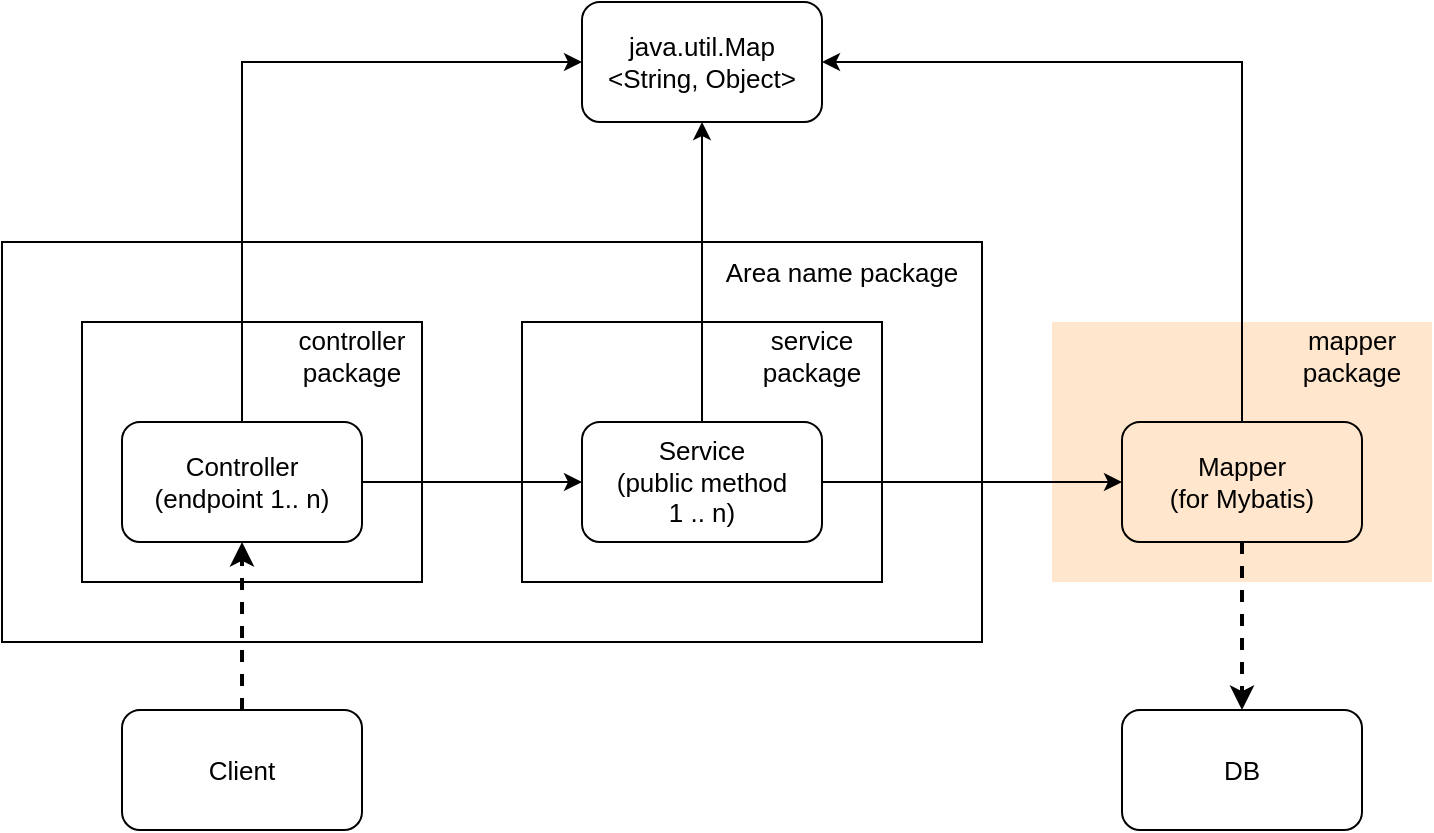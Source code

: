 <mxfile version="21.6.8" type="device" pages="3">
  <diagram id="8q5NHOFI6KheNU64T-AO" name="before">
    <mxGraphModel dx="1434" dy="931" grid="1" gridSize="10" guides="1" tooltips="1" connect="1" arrows="1" fold="1" page="1" pageScale="1" pageWidth="1169" pageHeight="827" math="0" shadow="0">
      <root>
        <mxCell id="0" />
        <mxCell id="1" parent="0" />
        <mxCell id="inMSqp4WMMz_H2wgFitg-1" value="" style="rounded=0;whiteSpace=wrap;html=1;shadow=0;glass=0;sketch=0;strokeColor=#000000;fontSize=13;fillColor=none;" parent="1" vertex="1">
          <mxGeometry x="270" y="190" width="490" height="200" as="geometry" />
        </mxCell>
        <mxCell id="cIyXAqYbFHw67ln5j6Wf-5" value="" style="rounded=0;whiteSpace=wrap;html=1;fillColor=#ffe6cc;strokeColor=none;" parent="1" vertex="1">
          <mxGeometry x="795" y="230" width="190" height="130" as="geometry" />
        </mxCell>
        <mxCell id="cIyXAqYbFHw67ln5j6Wf-6" value="mapper package" style="text;html=1;strokeColor=none;fillColor=none;align=center;verticalAlign=middle;whiteSpace=wrap;rounded=0;fontSize=13;" parent="1" vertex="1">
          <mxGeometry x="910" y="232" width="70" height="30" as="geometry" />
        </mxCell>
        <mxCell id="cIyXAqYbFHw67ln5j6Wf-3" value="" style="rounded=0;whiteSpace=wrap;html=1;fillColor=none;" parent="1" vertex="1">
          <mxGeometry x="530" y="230" width="180" height="130" as="geometry" />
        </mxCell>
        <mxCell id="cIyXAqYbFHw67ln5j6Wf-4" value="service&lt;br&gt;package" style="text;html=1;strokeColor=none;fillColor=none;align=center;verticalAlign=middle;whiteSpace=wrap;rounded=0;fontSize=13;" parent="1" vertex="1">
          <mxGeometry x="640" y="232" width="70" height="30" as="geometry" />
        </mxCell>
        <mxCell id="cIyXAqYbFHw67ln5j6Wf-1" value="" style="rounded=0;whiteSpace=wrap;html=1;fillColor=none;" parent="1" vertex="1">
          <mxGeometry x="310" y="230" width="170" height="130" as="geometry" />
        </mxCell>
        <mxCell id="7XhtrLyckf3ccr-8E7ks-6" style="edgeStyle=orthogonalEdgeStyle;rounded=0;sketch=0;orthogonalLoop=1;jettySize=auto;html=1;exitX=0.5;exitY=0;exitDx=0;exitDy=0;entryX=0;entryY=0.5;entryDx=0;entryDy=0;strokeColor=default;strokeWidth=1;fontSize=13;endArrow=classic;endFill=1;" parent="1" source="7XhtrLyckf3ccr-8E7ks-1" target="7XhtrLyckf3ccr-8E7ks-5" edge="1">
          <mxGeometry relative="1" as="geometry" />
        </mxCell>
        <mxCell id="7XhtrLyckf3ccr-8E7ks-9" value="" style="edgeStyle=orthogonalEdgeStyle;rounded=0;sketch=0;orthogonalLoop=1;jettySize=auto;html=1;strokeColor=default;strokeWidth=1;fontSize=13;endArrow=classic;endFill=1;" parent="1" source="7XhtrLyckf3ccr-8E7ks-1" target="7XhtrLyckf3ccr-8E7ks-2" edge="1">
          <mxGeometry relative="1" as="geometry" />
        </mxCell>
        <mxCell id="7XhtrLyckf3ccr-8E7ks-1" value="Controller&lt;br&gt;(endpoint 1.. n)" style="rounded=1;whiteSpace=wrap;html=1;fontStyle=0;fontSize=13;glass=0;shadow=0;fillColor=none;" parent="1" vertex="1">
          <mxGeometry x="330" y="280" width="120" height="60" as="geometry" />
        </mxCell>
        <mxCell id="7XhtrLyckf3ccr-8E7ks-7" value="" style="edgeStyle=orthogonalEdgeStyle;rounded=0;sketch=0;orthogonalLoop=1;jettySize=auto;html=1;strokeColor=default;strokeWidth=1;fontSize=13;endArrow=classic;endFill=1;" parent="1" source="7XhtrLyckf3ccr-8E7ks-2" target="7XhtrLyckf3ccr-8E7ks-5" edge="1">
          <mxGeometry relative="1" as="geometry" />
        </mxCell>
        <mxCell id="7XhtrLyckf3ccr-8E7ks-10" value="" style="edgeStyle=orthogonalEdgeStyle;rounded=0;sketch=0;orthogonalLoop=1;jettySize=auto;html=1;strokeColor=default;strokeWidth=1;fontSize=13;endArrow=classic;endFill=1;" parent="1" source="7XhtrLyckf3ccr-8E7ks-2" target="7XhtrLyckf3ccr-8E7ks-3" edge="1">
          <mxGeometry relative="1" as="geometry" />
        </mxCell>
        <mxCell id="7XhtrLyckf3ccr-8E7ks-2" value="Service&lt;br&gt;(public method &lt;br&gt;1 .. n)" style="rounded=1;whiteSpace=wrap;html=1;fillColor=none;fontStyle=0;fontSize=13;glass=0;shadow=0;" parent="1" vertex="1">
          <mxGeometry x="560" y="280" width="120" height="60" as="geometry" />
        </mxCell>
        <mxCell id="ZoM9f_LSpojNdXUYswXC-4" style="edgeStyle=orthogonalEdgeStyle;rounded=0;sketch=0;orthogonalLoop=1;jettySize=auto;html=1;exitX=0.5;exitY=0;exitDx=0;exitDy=0;entryX=1;entryY=0.5;entryDx=0;entryDy=0;strokeColor=default;strokeWidth=1;fontSize=13;endArrow=classic;endFill=1;" parent="1" source="7XhtrLyckf3ccr-8E7ks-3" target="7XhtrLyckf3ccr-8E7ks-5" edge="1">
          <mxGeometry relative="1" as="geometry" />
        </mxCell>
        <mxCell id="DsTkchQL4C8cX3kKmV3h-1" style="edgeStyle=orthogonalEdgeStyle;rounded=0;sketch=0;orthogonalLoop=1;jettySize=auto;html=1;exitX=0.5;exitY=1;exitDx=0;exitDy=0;entryX=0.5;entryY=0;entryDx=0;entryDy=0;strokeColor=default;strokeWidth=2;fontSize=13;endArrow=classic;endFill=1;dashed=1;" parent="1" source="7XhtrLyckf3ccr-8E7ks-3" target="7XhtrLyckf3ccr-8E7ks-4" edge="1">
          <mxGeometry relative="1" as="geometry" />
        </mxCell>
        <mxCell id="7XhtrLyckf3ccr-8E7ks-3" value="Mapper&lt;br&gt;(for Mybatis)" style="rounded=1;whiteSpace=wrap;html=1;fontStyle=0;fontSize=13;glass=0;shadow=0;fillColor=none;" parent="1" vertex="1">
          <mxGeometry x="830" y="280" width="120" height="60" as="geometry" />
        </mxCell>
        <mxCell id="7XhtrLyckf3ccr-8E7ks-4" value="DB" style="rounded=1;whiteSpace=wrap;html=1;fontSize=13;glass=0;shadow=0;" parent="1" vertex="1">
          <mxGeometry x="830" y="424" width="120" height="60" as="geometry" />
        </mxCell>
        <mxCell id="7XhtrLyckf3ccr-8E7ks-5" value="java.util.Map&lt;br&gt;&amp;lt;String, Object&amp;gt;" style="rounded=1;whiteSpace=wrap;html=1;fillColor=none;fontStyle=0;fontSize=13;glass=0;shadow=0;" parent="1" vertex="1">
          <mxGeometry x="560" y="70" width="120" height="60" as="geometry" />
        </mxCell>
        <mxCell id="ZoM9f_LSpojNdXUYswXC-2" style="edgeStyle=orthogonalEdgeStyle;rounded=0;sketch=0;orthogonalLoop=1;jettySize=auto;html=1;exitX=0.5;exitY=0;exitDx=0;exitDy=0;entryX=0.5;entryY=1;entryDx=0;entryDy=0;strokeColor=default;strokeWidth=2;fontSize=13;endArrow=classic;endFill=1;dashed=1;" parent="1" source="ZoM9f_LSpojNdXUYswXC-1" target="7XhtrLyckf3ccr-8E7ks-1" edge="1">
          <mxGeometry relative="1" as="geometry" />
        </mxCell>
        <mxCell id="ZoM9f_LSpojNdXUYswXC-1" value="Client" style="rounded=1;whiteSpace=wrap;html=1;fontSize=13;glass=0;shadow=0;" parent="1" vertex="1">
          <mxGeometry x="330" y="424" width="120" height="60" as="geometry" />
        </mxCell>
        <mxCell id="cIyXAqYbFHw67ln5j6Wf-2" value="controller&lt;br&gt;package" style="text;html=1;strokeColor=none;fillColor=none;align=center;verticalAlign=middle;whiteSpace=wrap;rounded=0;fontSize=13;" parent="1" vertex="1">
          <mxGeometry x="410" y="232" width="70" height="30" as="geometry" />
        </mxCell>
        <mxCell id="inMSqp4WMMz_H2wgFitg-2" value="Area name package" style="text;html=1;strokeColor=none;fillColor=none;align=center;verticalAlign=middle;whiteSpace=wrap;rounded=0;fontSize=13;" parent="1" vertex="1">
          <mxGeometry x="620" y="190" width="140" height="30" as="geometry" />
        </mxCell>
      </root>
    </mxGraphModel>
  </diagram>
  <diagram name="after" id="51Q0P62RTQP7h5LHPJjQ">
    <mxGraphModel dx="1434" dy="931" grid="1" gridSize="10" guides="1" tooltips="1" connect="1" arrows="1" fold="1" page="1" pageScale="1" pageWidth="1169" pageHeight="827" math="0" shadow="0">
      <root>
        <mxCell id="0" />
        <mxCell id="1" parent="0" />
        <mxCell id="pr-xAZzDVUDDKIMeCS3--1" value="" style="rounded=0;whiteSpace=wrap;html=1;shadow=0;glass=0;sketch=0;strokeColor=#000000;fontSize=13;fillColor=none;" parent="1" vertex="1">
          <mxGeometry x="150" y="100" width="670" height="380" as="geometry" />
        </mxCell>
        <mxCell id="2ZG5GDKa-TGTBDKhPgVc-4" value="" style="rounded=0;whiteSpace=wrap;html=1;shadow=0;glass=0;sketch=0;strokeColor=#000000;fontSize=13;fillColor=none;" parent="1" vertex="1">
          <mxGeometry x="170" y="140" width="630" height="320" as="geometry" />
        </mxCell>
        <mxCell id="OjpnIvSW4qeJEdepw9lT-31" value="" style="rounded=0;whiteSpace=wrap;html=1;fillColor=#fff2cc;strokeColor=none;" parent="1" vertex="1">
          <mxGeometry x="580" y="500" width="210" height="130" as="geometry" />
        </mxCell>
        <mxCell id="OjpnIvSW4qeJEdepw9lT-23" value="" style="rounded=0;whiteSpace=wrap;html=1;fillColor=#ffe6cc;strokeColor=none;" parent="1" vertex="1">
          <mxGeometry x="860" y="170" width="210" height="280" as="geometry" />
        </mxCell>
        <mxCell id="OjpnIvSW4qeJEdepw9lT-26" value="" style="rounded=1;whiteSpace=wrap;html=1;fillColor=none;fontStyle=0;fontSize=13;" parent="1" vertex="1">
          <mxGeometry x="630" y="554" width="120" height="60" as="geometry" />
        </mxCell>
        <mxCell id="OjpnIvSW4qeJEdepw9lT-25" value="" style="rounded=1;whiteSpace=wrap;html=1;fillColor=none;fontStyle=1;fontSize=13;" parent="1" vertex="1">
          <mxGeometry x="910" y="220" width="120" height="60" as="geometry" />
        </mxCell>
        <mxCell id="OjpnIvSW4qeJEdepw9lT-24" value="" style="rounded=1;whiteSpace=wrap;html=1;fillColor=none;fontStyle=0;fontSize=13;" parent="1" vertex="1">
          <mxGeometry x="910" y="370" width="120" height="60" as="geometry" />
        </mxCell>
        <mxCell id="OjpnIvSW4qeJEdepw9lT-8" style="edgeStyle=orthogonalEdgeStyle;rounded=0;orthogonalLoop=1;jettySize=auto;html=1;exitX=0.5;exitY=0;exitDx=0;exitDy=0;entryX=0.5;entryY=1;entryDx=0;entryDy=0;" parent="1" source="OjpnIvSW4qeJEdepw9lT-1" target="OjpnIvSW4qeJEdepw9lT-2" edge="1">
          <mxGeometry relative="1" as="geometry" />
        </mxCell>
        <mxCell id="OjpnIvSW4qeJEdepw9lT-10" style="edgeStyle=orthogonalEdgeStyle;rounded=0;orthogonalLoop=1;jettySize=auto;html=1;exitX=1;exitY=0.25;exitDx=0;exitDy=0;entryX=0;entryY=0.75;entryDx=0;entryDy=0;" parent="1" source="OjpnIvSW4qeJEdepw9lT-1" target="OjpnIvSW4qeJEdepw9lT-5" edge="1">
          <mxGeometry relative="1" as="geometry">
            <Array as="points">
              <mxPoint x="570" y="375" />
              <mxPoint x="570" y="255" />
            </Array>
          </mxGeometry>
        </mxCell>
        <mxCell id="OjpnIvSW4qeJEdepw9lT-11" style="edgeStyle=orthogonalEdgeStyle;rounded=0;orthogonalLoop=1;jettySize=auto;html=1;exitX=1;exitY=0.5;exitDx=0;exitDy=0;entryX=0;entryY=0.5;entryDx=0;entryDy=0;" parent="1" source="OjpnIvSW4qeJEdepw9lT-1" target="OjpnIvSW4qeJEdepw9lT-4" edge="1">
          <mxGeometry relative="1" as="geometry" />
        </mxCell>
        <mxCell id="OjpnIvSW4qeJEdepw9lT-17" style="edgeStyle=orthogonalEdgeStyle;rounded=0;orthogonalLoop=1;jettySize=auto;html=1;exitX=0;exitY=0.5;exitDx=0;exitDy=0;entryX=0.5;entryY=1;entryDx=0;entryDy=0;" parent="1" source="OjpnIvSW4qeJEdepw9lT-1" target="OjpnIvSW4qeJEdepw9lT-3" edge="1">
          <mxGeometry relative="1" as="geometry" />
        </mxCell>
        <mxCell id="OjpnIvSW4qeJEdepw9lT-1" value="Controller&lt;br&gt;(endpoint 1)" style="rounded=1;whiteSpace=wrap;html=1;fillColor=none;fontStyle=0;fontSize=13;glass=0;shadow=0;" parent="1" vertex="1">
          <mxGeometry x="400" y="360" width="120" height="60" as="geometry" />
        </mxCell>
        <mxCell id="OjpnIvSW4qeJEdepw9lT-2" value="Request&lt;br&gt;(Nested class&lt;br style=&quot;border-color: var(--border-color);&quot;&gt;in Controller)" style="rounded=1;whiteSpace=wrap;html=1;fillColor=none;fontStyle=0;fontSize=13;glass=0;shadow=0;fontColor=#660000;" parent="1" vertex="1">
          <mxGeometry x="400" y="210" width="120" height="60" as="geometry" />
        </mxCell>
        <mxCell id="OjpnIvSW4qeJEdepw9lT-3" value="Response&lt;br&gt;(Nested class&lt;br&gt;in Controller)" style="rounded=1;whiteSpace=wrap;html=1;fillColor=none;fontStyle=0;fontSize=13;glass=0;shadow=0;fontColor=#660000;" parent="1" vertex="1">
          <mxGeometry x="210" y="210" width="120" height="60" as="geometry" />
        </mxCell>
        <mxCell id="OjpnIvSW4qeJEdepw9lT-12" style="edgeStyle=orthogonalEdgeStyle;rounded=0;orthogonalLoop=1;jettySize=auto;html=1;exitX=0.5;exitY=0;exitDx=0;exitDy=0;entryX=0.5;entryY=1;entryDx=0;entryDy=0;" parent="1" source="OjpnIvSW4qeJEdepw9lT-4" target="OjpnIvSW4qeJEdepw9lT-5" edge="1">
          <mxGeometry relative="1" as="geometry" />
        </mxCell>
        <mxCell id="OjpnIvSW4qeJEdepw9lT-14" style="edgeStyle=orthogonalEdgeStyle;rounded=0;orthogonalLoop=1;jettySize=auto;html=1;exitX=1;exitY=0.5;exitDx=0;exitDy=0;entryX=0;entryY=0.5;entryDx=0;entryDy=0;" parent="1" source="OjpnIvSW4qeJEdepw9lT-4" target="OjpnIvSW4qeJEdepw9lT-7" edge="1">
          <mxGeometry relative="1" as="geometry" />
        </mxCell>
        <mxCell id="OjpnIvSW4qeJEdepw9lT-15" style="edgeStyle=orthogonalEdgeStyle;rounded=0;orthogonalLoop=1;jettySize=auto;html=1;exitX=1;exitY=0.25;exitDx=0;exitDy=0;entryX=0;entryY=0.75;entryDx=0;entryDy=0;" parent="1" source="OjpnIvSW4qeJEdepw9lT-4" target="OjpnIvSW4qeJEdepw9lT-6" edge="1">
          <mxGeometry relative="1" as="geometry">
            <Array as="points">
              <mxPoint x="840" y="375" />
              <mxPoint x="840" y="255" />
            </Array>
          </mxGeometry>
        </mxCell>
        <mxCell id="OjpnIvSW4qeJEdepw9lT-20" style="edgeStyle=orthogonalEdgeStyle;rounded=0;orthogonalLoop=1;jettySize=auto;html=1;exitX=0.5;exitY=1;exitDx=0;exitDy=0;entryX=0.5;entryY=0;entryDx=0;entryDy=0;" parent="1" source="OjpnIvSW4qeJEdepw9lT-4" target="OjpnIvSW4qeJEdepw9lT-19" edge="1">
          <mxGeometry relative="1" as="geometry" />
        </mxCell>
        <mxCell id="OjpnIvSW4qeJEdepw9lT-4" value="Service&lt;br&gt;(public method 1)" style="rounded=1;whiteSpace=wrap;html=1;fillColor=none;fontStyle=0;fontSize=13;glass=0;shadow=0;" parent="1" vertex="1">
          <mxGeometry x="620" y="360" width="120" height="60" as="geometry" />
        </mxCell>
        <mxCell id="OjpnIvSW4qeJEdepw9lT-9" style="edgeStyle=orthogonalEdgeStyle;rounded=0;orthogonalLoop=1;jettySize=auto;html=1;exitX=0;exitY=0.5;exitDx=0;exitDy=0;entryX=1;entryY=0.5;entryDx=0;entryDy=0;" parent="1" source="OjpnIvSW4qeJEdepw9lT-5" target="OjpnIvSW4qeJEdepw9lT-2" edge="1">
          <mxGeometry relative="1" as="geometry" />
        </mxCell>
        <mxCell id="OjpnIvSW4qeJEdepw9lT-13" style="edgeStyle=orthogonalEdgeStyle;rounded=0;orthogonalLoop=1;jettySize=auto;html=1;exitX=1;exitY=0.5;exitDx=0;exitDy=0;entryX=0;entryY=0.5;entryDx=0;entryDy=0;" parent="1" source="OjpnIvSW4qeJEdepw9lT-5" target="OjpnIvSW4qeJEdepw9lT-6" edge="1">
          <mxGeometry relative="1" as="geometry" />
        </mxCell>
        <mxCell id="OjpnIvSW4qeJEdepw9lT-18" style="edgeStyle=orthogonalEdgeStyle;rounded=0;orthogonalLoop=1;jettySize=auto;html=1;exitX=0.5;exitY=0;exitDx=0;exitDy=0;entryX=0.5;entryY=0;entryDx=0;entryDy=0;" parent="1" source="OjpnIvSW4qeJEdepw9lT-5" target="OjpnIvSW4qeJEdepw9lT-3" edge="1">
          <mxGeometry relative="1" as="geometry" />
        </mxCell>
        <mxCell id="OjpnIvSW4qeJEdepw9lT-5" value="DataManager" style="rounded=1;whiteSpace=wrap;html=1;fillColor=none;fontStyle=0;fontSize=13;glass=0;shadow=0;" parent="1" vertex="1">
          <mxGeometry x="620" y="210" width="120" height="60" as="geometry" />
        </mxCell>
        <mxCell id="OjpnIvSW4qeJEdepw9lT-6" value="Entity" style="rounded=1;whiteSpace=wrap;html=1;fillColor=#ffe6cc;fontStyle=0;fontSize=13;strokeColor=#000000;glass=0;shadow=0;fontColor=#000000;" parent="1" vertex="1">
          <mxGeometry x="900" y="210" width="120" height="60" as="geometry" />
        </mxCell>
        <mxCell id="OjpnIvSW4qeJEdepw9lT-16" style="edgeStyle=orthogonalEdgeStyle;rounded=0;orthogonalLoop=1;jettySize=auto;html=1;exitX=0.5;exitY=0;exitDx=0;exitDy=0;entryX=0.5;entryY=1;entryDx=0;entryDy=0;" parent="1" source="OjpnIvSW4qeJEdepw9lT-7" target="OjpnIvSW4qeJEdepw9lT-6" edge="1">
          <mxGeometry relative="1" as="geometry">
            <mxPoint x="960" y="280" as="targetPoint" />
          </mxGeometry>
        </mxCell>
        <mxCell id="OjpnIvSW4qeJEdepw9lT-30" style="edgeStyle=orthogonalEdgeStyle;rounded=0;orthogonalLoop=1;jettySize=auto;html=1;exitX=0.5;exitY=1;exitDx=0;exitDy=0;entryX=0.5;entryY=0;entryDx=0;entryDy=0;fontSize=13;strokeWidth=2;endArrow=classic;endFill=1;dashed=1;" parent="1" source="OjpnIvSW4qeJEdepw9lT-7" target="OjpnIvSW4qeJEdepw9lT-28" edge="1">
          <mxGeometry relative="1" as="geometry" />
        </mxCell>
        <mxCell id="OjpnIvSW4qeJEdepw9lT-7" value="Mapper&lt;br&gt;(for Mybatis)" style="rounded=1;whiteSpace=wrap;html=1;fillColor=#ffe6cc;fontStyle=0;fontSize=13;strokeColor=#000000;glass=0;shadow=0;" parent="1" vertex="1">
          <mxGeometry x="900" y="360" width="120" height="60" as="geometry" />
        </mxCell>
        <mxCell id="OjpnIvSW4qeJEdepw9lT-19" value="CommonService&lt;br&gt;(ex. API, CommonLogic)" style="rounded=1;whiteSpace=wrap;html=1;fillColor=#fff2cc;fontStyle=0;fontSize=13;strokeColor=#000000;glass=0;shadow=0;" parent="1" vertex="1">
          <mxGeometry x="620" y="544" width="120" height="60" as="geometry" />
        </mxCell>
        <mxCell id="OjpnIvSW4qeJEdepw9lT-29" style="edgeStyle=orthogonalEdgeStyle;rounded=0;orthogonalLoop=1;jettySize=auto;html=1;exitX=0.5;exitY=0;exitDx=0;exitDy=0;entryX=0.5;entryY=1;entryDx=0;entryDy=0;fontSize=13;endArrow=classic;endFill=1;strokeColor=default;strokeWidth=2;dashed=1;" parent="1" source="OjpnIvSW4qeJEdepw9lT-27" target="OjpnIvSW4qeJEdepw9lT-1" edge="1">
          <mxGeometry relative="1" as="geometry" />
        </mxCell>
        <mxCell id="OjpnIvSW4qeJEdepw9lT-27" value="Client" style="rounded=1;whiteSpace=wrap;html=1;fontSize=13;glass=0;shadow=0;" parent="1" vertex="1">
          <mxGeometry x="400" y="504" width="120" height="60" as="geometry" />
        </mxCell>
        <mxCell id="OjpnIvSW4qeJEdepw9lT-28" value="DB" style="rounded=1;whiteSpace=wrap;html=1;fontSize=13;glass=0;shadow=0;" parent="1" vertex="1">
          <mxGeometry x="900" y="504" width="120" height="60" as="geometry" />
        </mxCell>
        <mxCell id="2ZG5GDKa-TGTBDKhPgVc-3" value="entity package" style="text;html=1;strokeColor=none;fillColor=none;align=center;verticalAlign=middle;whiteSpace=wrap;rounded=0;fontSize=13;" parent="1" vertex="1">
          <mxGeometry x="980" y="170" width="90" height="30" as="geometry" />
        </mxCell>
        <mxCell id="2ZG5GDKa-TGTBDKhPgVc-5" value="Endpoint ID name package" style="text;html=1;strokeColor=none;fillColor=none;align=center;verticalAlign=middle;whiteSpace=wrap;rounded=0;fontSize=13;" parent="1" vertex="1">
          <mxGeometry x="630" y="140" width="170" height="30" as="geometry" />
        </mxCell>
        <mxCell id="2ZG5GDKa-TGTBDKhPgVc-6" value="common service&lt;br&gt;package" style="text;html=1;strokeColor=none;fillColor=none;align=center;verticalAlign=middle;whiteSpace=wrap;rounded=0;fontSize=13;" parent="1" vertex="1">
          <mxGeometry x="690" y="504" width="100" height="30" as="geometry" />
        </mxCell>
        <mxCell id="pr-xAZzDVUDDKIMeCS3--2" value="Area name package" style="text;html=1;strokeColor=none;fillColor=none;align=center;verticalAlign=middle;whiteSpace=wrap;rounded=0;fontSize=13;" parent="1" vertex="1">
          <mxGeometry x="680" y="100" width="140" height="30" as="geometry" />
        </mxCell>
      </root>
    </mxGraphModel>
  </diagram>
  <diagram id="Wg--TEfPhPwkFFMMQ3PI" name="cover">
    <mxGraphModel dx="2603" dy="931" grid="1" gridSize="10" guides="1" tooltips="1" connect="1" arrows="1" fold="1" page="1" pageScale="1" pageWidth="1169" pageHeight="827" math="0" shadow="0">
      <root>
        <mxCell id="0" />
        <mxCell id="1" parent="0" />
        <mxCell id="MEJBcDf_CxJD8yL1ZOv6-37" value="" style="rounded=1;whiteSpace=wrap;html=1;fillColor=none;sketch=1;curveFitting=1;jiggle=2;" parent="1" vertex="1">
          <mxGeometry x="-350" y="100" width="1950" height="630" as="geometry" />
        </mxCell>
        <mxCell id="MPVpJnP6VY_F1n8LJAvs-22" value="" style="group" parent="1" vertex="1" connectable="0">
          <mxGeometry x="-310" y="207" width="715" height="414" as="geometry" />
        </mxCell>
        <mxCell id="MPVpJnP6VY_F1n8LJAvs-1" value="" style="rounded=0;whiteSpace=wrap;html=1;shadow=0;glass=0;sketch=0;strokeColor=#000000;fontSize=13;fillColor=none;" parent="MPVpJnP6VY_F1n8LJAvs-22" vertex="1">
          <mxGeometry y="120" width="490" height="200" as="geometry" />
        </mxCell>
        <mxCell id="MPVpJnP6VY_F1n8LJAvs-2" value="" style="rounded=0;whiteSpace=wrap;html=1;fillColor=#ffe6cc;strokeColor=none;" parent="MPVpJnP6VY_F1n8LJAvs-22" vertex="1">
          <mxGeometry x="525" y="160" width="190" height="130" as="geometry" />
        </mxCell>
        <mxCell id="MPVpJnP6VY_F1n8LJAvs-3" value="mapper package" style="text;html=1;strokeColor=none;fillColor=none;align=center;verticalAlign=middle;whiteSpace=wrap;rounded=0;fontSize=13;" parent="MPVpJnP6VY_F1n8LJAvs-22" vertex="1">
          <mxGeometry x="640" y="162" width="70" height="30" as="geometry" />
        </mxCell>
        <mxCell id="MPVpJnP6VY_F1n8LJAvs-4" value="" style="rounded=0;whiteSpace=wrap;html=1;fillColor=none;" parent="MPVpJnP6VY_F1n8LJAvs-22" vertex="1">
          <mxGeometry x="260" y="160" width="180" height="130" as="geometry" />
        </mxCell>
        <mxCell id="MPVpJnP6VY_F1n8LJAvs-5" value="service&lt;br&gt;package" style="text;html=1;strokeColor=none;fillColor=none;align=center;verticalAlign=middle;whiteSpace=wrap;rounded=0;fontSize=13;" parent="MPVpJnP6VY_F1n8LJAvs-22" vertex="1">
          <mxGeometry x="370" y="162" width="70" height="30" as="geometry" />
        </mxCell>
        <mxCell id="MPVpJnP6VY_F1n8LJAvs-6" value="" style="rounded=0;whiteSpace=wrap;html=1;fillColor=none;" parent="MPVpJnP6VY_F1n8LJAvs-22" vertex="1">
          <mxGeometry x="40" y="160" width="170" height="130" as="geometry" />
        </mxCell>
        <mxCell id="MPVpJnP6VY_F1n8LJAvs-9" value="Controller&lt;br&gt;(endpoint 1.. n)" style="rounded=1;whiteSpace=wrap;html=1;fontStyle=0;fontSize=13;glass=0;shadow=0;fillColor=none;" parent="MPVpJnP6VY_F1n8LJAvs-22" vertex="1">
          <mxGeometry x="60" y="210" width="120" height="60" as="geometry" />
        </mxCell>
        <mxCell id="MPVpJnP6VY_F1n8LJAvs-12" value="Service&lt;br&gt;(public method &lt;br&gt;1 .. n)" style="rounded=1;whiteSpace=wrap;html=1;fillColor=none;fontStyle=0;fontSize=13;glass=0;shadow=0;" parent="MPVpJnP6VY_F1n8LJAvs-22" vertex="1">
          <mxGeometry x="290" y="210" width="120" height="60" as="geometry" />
        </mxCell>
        <mxCell id="MPVpJnP6VY_F1n8LJAvs-8" value="" style="edgeStyle=orthogonalEdgeStyle;rounded=0;sketch=0;orthogonalLoop=1;jettySize=auto;html=1;strokeColor=default;strokeWidth=1;fontSize=13;endArrow=classic;endFill=1;" parent="MPVpJnP6VY_F1n8LJAvs-22" source="MPVpJnP6VY_F1n8LJAvs-9" target="MPVpJnP6VY_F1n8LJAvs-12" edge="1">
          <mxGeometry relative="1" as="geometry" />
        </mxCell>
        <mxCell id="MPVpJnP6VY_F1n8LJAvs-15" value="Mapper&lt;br&gt;(for Mybatis)" style="rounded=1;whiteSpace=wrap;html=1;fontStyle=0;fontSize=13;glass=0;shadow=0;fillColor=none;" parent="MPVpJnP6VY_F1n8LJAvs-22" vertex="1">
          <mxGeometry x="560" y="210" width="120" height="60" as="geometry" />
        </mxCell>
        <mxCell id="MPVpJnP6VY_F1n8LJAvs-11" value="" style="edgeStyle=orthogonalEdgeStyle;rounded=0;sketch=0;orthogonalLoop=1;jettySize=auto;html=1;strokeColor=default;strokeWidth=1;fontSize=13;endArrow=classic;endFill=1;" parent="MPVpJnP6VY_F1n8LJAvs-22" source="MPVpJnP6VY_F1n8LJAvs-12" target="MPVpJnP6VY_F1n8LJAvs-15" edge="1">
          <mxGeometry relative="1" as="geometry" />
        </mxCell>
        <mxCell id="MPVpJnP6VY_F1n8LJAvs-16" value="DB" style="rounded=1;whiteSpace=wrap;html=1;fontSize=13;glass=0;shadow=0;" parent="MPVpJnP6VY_F1n8LJAvs-22" vertex="1">
          <mxGeometry x="560" y="354" width="120" height="60" as="geometry" />
        </mxCell>
        <mxCell id="MPVpJnP6VY_F1n8LJAvs-14" style="edgeStyle=orthogonalEdgeStyle;rounded=0;sketch=0;orthogonalLoop=1;jettySize=auto;html=1;exitX=0.5;exitY=1;exitDx=0;exitDy=0;entryX=0.5;entryY=0;entryDx=0;entryDy=0;strokeColor=default;strokeWidth=2;fontSize=13;endArrow=classic;endFill=1;dashed=1;" parent="MPVpJnP6VY_F1n8LJAvs-22" source="MPVpJnP6VY_F1n8LJAvs-15" target="MPVpJnP6VY_F1n8LJAvs-16" edge="1">
          <mxGeometry relative="1" as="geometry" />
        </mxCell>
        <mxCell id="MPVpJnP6VY_F1n8LJAvs-17" value="java.util.Map&lt;br&gt;&amp;lt;String, Object&amp;gt;" style="rounded=1;whiteSpace=wrap;html=1;fillColor=none;fontStyle=0;fontSize=13;glass=0;shadow=0;" parent="MPVpJnP6VY_F1n8LJAvs-22" vertex="1">
          <mxGeometry x="290" width="120" height="60" as="geometry" />
        </mxCell>
        <mxCell id="MPVpJnP6VY_F1n8LJAvs-7" style="edgeStyle=orthogonalEdgeStyle;rounded=0;sketch=0;orthogonalLoop=1;jettySize=auto;html=1;exitX=0.5;exitY=0;exitDx=0;exitDy=0;entryX=0;entryY=0.5;entryDx=0;entryDy=0;strokeColor=default;strokeWidth=1;fontSize=13;endArrow=classic;endFill=1;" parent="MPVpJnP6VY_F1n8LJAvs-22" source="MPVpJnP6VY_F1n8LJAvs-9" target="MPVpJnP6VY_F1n8LJAvs-17" edge="1">
          <mxGeometry relative="1" as="geometry" />
        </mxCell>
        <mxCell id="MPVpJnP6VY_F1n8LJAvs-10" value="" style="edgeStyle=orthogonalEdgeStyle;rounded=0;sketch=0;orthogonalLoop=1;jettySize=auto;html=1;strokeColor=default;strokeWidth=1;fontSize=13;endArrow=classic;endFill=1;" parent="MPVpJnP6VY_F1n8LJAvs-22" source="MPVpJnP6VY_F1n8LJAvs-12" target="MPVpJnP6VY_F1n8LJAvs-17" edge="1">
          <mxGeometry relative="1" as="geometry" />
        </mxCell>
        <mxCell id="MPVpJnP6VY_F1n8LJAvs-13" style="edgeStyle=orthogonalEdgeStyle;rounded=0;sketch=0;orthogonalLoop=1;jettySize=auto;html=1;exitX=0.5;exitY=0;exitDx=0;exitDy=0;entryX=1;entryY=0.5;entryDx=0;entryDy=0;strokeColor=default;strokeWidth=1;fontSize=13;endArrow=classic;endFill=1;" parent="MPVpJnP6VY_F1n8LJAvs-22" source="MPVpJnP6VY_F1n8LJAvs-15" target="MPVpJnP6VY_F1n8LJAvs-17" edge="1">
          <mxGeometry relative="1" as="geometry" />
        </mxCell>
        <mxCell id="MPVpJnP6VY_F1n8LJAvs-18" style="edgeStyle=orthogonalEdgeStyle;rounded=0;sketch=0;orthogonalLoop=1;jettySize=auto;html=1;exitX=0.5;exitY=0;exitDx=0;exitDy=0;entryX=0.5;entryY=1;entryDx=0;entryDy=0;strokeColor=default;strokeWidth=2;fontSize=13;endArrow=classic;endFill=1;dashed=1;" parent="MPVpJnP6VY_F1n8LJAvs-22" source="MPVpJnP6VY_F1n8LJAvs-19" target="MPVpJnP6VY_F1n8LJAvs-9" edge="1">
          <mxGeometry relative="1" as="geometry" />
        </mxCell>
        <mxCell id="MPVpJnP6VY_F1n8LJAvs-19" value="Client" style="rounded=1;whiteSpace=wrap;html=1;fontSize=13;glass=0;shadow=0;" parent="MPVpJnP6VY_F1n8LJAvs-22" vertex="1">
          <mxGeometry x="60" y="354" width="120" height="60" as="geometry" />
        </mxCell>
        <mxCell id="MPVpJnP6VY_F1n8LJAvs-20" value="controller&lt;br&gt;package" style="text;html=1;strokeColor=none;fillColor=none;align=center;verticalAlign=middle;whiteSpace=wrap;rounded=0;fontSize=13;" parent="MPVpJnP6VY_F1n8LJAvs-22" vertex="1">
          <mxGeometry x="140" y="162" width="70" height="30" as="geometry" />
        </mxCell>
        <mxCell id="MPVpJnP6VY_F1n8LJAvs-21" value="Area name package" style="text;html=1;strokeColor=none;fillColor=none;align=center;verticalAlign=middle;whiteSpace=wrap;rounded=0;fontSize=13;" parent="MPVpJnP6VY_F1n8LJAvs-22" vertex="1">
          <mxGeometry x="350" y="120" width="140" height="30" as="geometry" />
        </mxCell>
        <mxCell id="MEJBcDf_CxJD8yL1ZOv6-36" value="" style="group" parent="1" vertex="1" connectable="0">
          <mxGeometry x="640" y="149" width="920" height="530" as="geometry" />
        </mxCell>
        <mxCell id="MEJBcDf_CxJD8yL1ZOv6-1" value="" style="rounded=0;whiteSpace=wrap;html=1;shadow=0;glass=0;sketch=0;strokeColor=#000000;fontSize=13;fillColor=none;" parent="MEJBcDf_CxJD8yL1ZOv6-36" vertex="1">
          <mxGeometry width="670" height="380" as="geometry" />
        </mxCell>
        <mxCell id="MEJBcDf_CxJD8yL1ZOv6-2" value="" style="rounded=0;whiteSpace=wrap;html=1;shadow=0;glass=0;sketch=0;strokeColor=#000000;fontSize=13;fillColor=none;" parent="MEJBcDf_CxJD8yL1ZOv6-36" vertex="1">
          <mxGeometry x="20" y="40" width="630" height="320" as="geometry" />
        </mxCell>
        <mxCell id="MEJBcDf_CxJD8yL1ZOv6-3" value="" style="rounded=0;whiteSpace=wrap;html=1;fillColor=#fff2cc;strokeColor=none;" parent="MEJBcDf_CxJD8yL1ZOv6-36" vertex="1">
          <mxGeometry x="430" y="400" width="210" height="130" as="geometry" />
        </mxCell>
        <mxCell id="MEJBcDf_CxJD8yL1ZOv6-4" value="" style="rounded=0;whiteSpace=wrap;html=1;fillColor=#ffe6cc;strokeColor=none;" parent="MEJBcDf_CxJD8yL1ZOv6-36" vertex="1">
          <mxGeometry x="710" y="70" width="210" height="280" as="geometry" />
        </mxCell>
        <mxCell id="MEJBcDf_CxJD8yL1ZOv6-5" value="" style="rounded=1;whiteSpace=wrap;html=1;fillColor=none;fontStyle=0;fontSize=13;" parent="MEJBcDf_CxJD8yL1ZOv6-36" vertex="1">
          <mxGeometry x="480" y="454" width="120" height="60" as="geometry" />
        </mxCell>
        <mxCell id="MEJBcDf_CxJD8yL1ZOv6-6" value="" style="rounded=1;whiteSpace=wrap;html=1;fillColor=none;fontStyle=1;fontSize=13;" parent="MEJBcDf_CxJD8yL1ZOv6-36" vertex="1">
          <mxGeometry x="760" y="120" width="120" height="60" as="geometry" />
        </mxCell>
        <mxCell id="MEJBcDf_CxJD8yL1ZOv6-7" value="" style="rounded=1;whiteSpace=wrap;html=1;fillColor=none;fontStyle=0;fontSize=13;" parent="MEJBcDf_CxJD8yL1ZOv6-36" vertex="1">
          <mxGeometry x="760" y="270" width="120" height="60" as="geometry" />
        </mxCell>
        <mxCell id="MEJBcDf_CxJD8yL1ZOv6-12" value="Controller&lt;br&gt;(endpoint 1)" style="rounded=1;whiteSpace=wrap;html=1;fillColor=none;fontStyle=0;fontSize=13;glass=0;shadow=0;" parent="MEJBcDf_CxJD8yL1ZOv6-36" vertex="1">
          <mxGeometry x="250" y="260" width="120" height="60" as="geometry" />
        </mxCell>
        <mxCell id="MEJBcDf_CxJD8yL1ZOv6-13" value="Request&lt;br&gt;(Nested class&lt;br style=&quot;border-color: var(--border-color);&quot;&gt;in Controller)" style="rounded=1;whiteSpace=wrap;html=1;fillColor=none;fontStyle=0;fontSize=13;glass=0;shadow=0;fontColor=#660000;" parent="MEJBcDf_CxJD8yL1ZOv6-36" vertex="1">
          <mxGeometry x="250" y="110" width="120" height="60" as="geometry" />
        </mxCell>
        <mxCell id="MEJBcDf_CxJD8yL1ZOv6-8" style="edgeStyle=orthogonalEdgeStyle;rounded=0;orthogonalLoop=1;jettySize=auto;html=1;exitX=0.5;exitY=0;exitDx=0;exitDy=0;entryX=0.5;entryY=1;entryDx=0;entryDy=0;" parent="MEJBcDf_CxJD8yL1ZOv6-36" source="MEJBcDf_CxJD8yL1ZOv6-12" target="MEJBcDf_CxJD8yL1ZOv6-13" edge="1">
          <mxGeometry relative="1" as="geometry" />
        </mxCell>
        <mxCell id="MEJBcDf_CxJD8yL1ZOv6-14" value="Response&lt;br&gt;(Nested class&lt;br&gt;in Controller)" style="rounded=1;whiteSpace=wrap;html=1;fillColor=none;fontStyle=0;fontSize=13;glass=0;shadow=0;fontColor=#660000;" parent="MEJBcDf_CxJD8yL1ZOv6-36" vertex="1">
          <mxGeometry x="60" y="110" width="120" height="60" as="geometry" />
        </mxCell>
        <mxCell id="MEJBcDf_CxJD8yL1ZOv6-11" style="edgeStyle=orthogonalEdgeStyle;rounded=0;orthogonalLoop=1;jettySize=auto;html=1;exitX=0;exitY=0.5;exitDx=0;exitDy=0;entryX=0.5;entryY=1;entryDx=0;entryDy=0;" parent="MEJBcDf_CxJD8yL1ZOv6-36" source="MEJBcDf_CxJD8yL1ZOv6-12" target="MEJBcDf_CxJD8yL1ZOv6-14" edge="1">
          <mxGeometry relative="1" as="geometry" />
        </mxCell>
        <mxCell id="MEJBcDf_CxJD8yL1ZOv6-19" value="Service&lt;br&gt;(public method 1)" style="rounded=1;whiteSpace=wrap;html=1;fillColor=none;fontStyle=0;fontSize=13;glass=0;shadow=0;" parent="MEJBcDf_CxJD8yL1ZOv6-36" vertex="1">
          <mxGeometry x="470" y="260" width="120" height="60" as="geometry" />
        </mxCell>
        <mxCell id="MEJBcDf_CxJD8yL1ZOv6-10" style="edgeStyle=orthogonalEdgeStyle;rounded=0;orthogonalLoop=1;jettySize=auto;html=1;exitX=1;exitY=0.5;exitDx=0;exitDy=0;entryX=0;entryY=0.5;entryDx=0;entryDy=0;" parent="MEJBcDf_CxJD8yL1ZOv6-36" source="MEJBcDf_CxJD8yL1ZOv6-12" target="MEJBcDf_CxJD8yL1ZOv6-19" edge="1">
          <mxGeometry relative="1" as="geometry" />
        </mxCell>
        <mxCell id="MEJBcDf_CxJD8yL1ZOv6-20" style="edgeStyle=orthogonalEdgeStyle;rounded=0;orthogonalLoop=1;jettySize=auto;html=1;exitX=0;exitY=0.5;exitDx=0;exitDy=0;entryX=1;entryY=0.5;entryDx=0;entryDy=0;" parent="MEJBcDf_CxJD8yL1ZOv6-36" source="MEJBcDf_CxJD8yL1ZOv6-23" target="MEJBcDf_CxJD8yL1ZOv6-13" edge="1">
          <mxGeometry relative="1" as="geometry" />
        </mxCell>
        <mxCell id="MEJBcDf_CxJD8yL1ZOv6-22" style="edgeStyle=orthogonalEdgeStyle;rounded=0;orthogonalLoop=1;jettySize=auto;html=1;exitX=0.5;exitY=0;exitDx=0;exitDy=0;entryX=0.5;entryY=0;entryDx=0;entryDy=0;" parent="MEJBcDf_CxJD8yL1ZOv6-36" source="MEJBcDf_CxJD8yL1ZOv6-23" target="MEJBcDf_CxJD8yL1ZOv6-14" edge="1">
          <mxGeometry relative="1" as="geometry" />
        </mxCell>
        <mxCell id="MEJBcDf_CxJD8yL1ZOv6-23" value="DataManager" style="rounded=1;whiteSpace=wrap;html=1;fillColor=none;fontStyle=0;fontSize=13;glass=0;shadow=0;" parent="MEJBcDf_CxJD8yL1ZOv6-36" vertex="1">
          <mxGeometry x="470" y="110" width="120" height="60" as="geometry" />
        </mxCell>
        <mxCell id="MEJBcDf_CxJD8yL1ZOv6-9" style="edgeStyle=orthogonalEdgeStyle;rounded=0;orthogonalLoop=1;jettySize=auto;html=1;exitX=1;exitY=0.25;exitDx=0;exitDy=0;entryX=0;entryY=0.75;entryDx=0;entryDy=0;" parent="MEJBcDf_CxJD8yL1ZOv6-36" source="MEJBcDf_CxJD8yL1ZOv6-12" target="MEJBcDf_CxJD8yL1ZOv6-23" edge="1">
          <mxGeometry relative="1" as="geometry">
            <Array as="points">
              <mxPoint x="420" y="275" />
              <mxPoint x="420" y="155" />
            </Array>
          </mxGeometry>
        </mxCell>
        <mxCell id="MEJBcDf_CxJD8yL1ZOv6-15" style="edgeStyle=orthogonalEdgeStyle;rounded=0;orthogonalLoop=1;jettySize=auto;html=1;exitX=0.5;exitY=0;exitDx=0;exitDy=0;entryX=0.5;entryY=1;entryDx=0;entryDy=0;" parent="MEJBcDf_CxJD8yL1ZOv6-36" source="MEJBcDf_CxJD8yL1ZOv6-19" target="MEJBcDf_CxJD8yL1ZOv6-23" edge="1">
          <mxGeometry relative="1" as="geometry" />
        </mxCell>
        <mxCell id="MEJBcDf_CxJD8yL1ZOv6-24" value="Entity" style="rounded=1;whiteSpace=wrap;html=1;fillColor=#ffe6cc;fontStyle=0;fontSize=13;strokeColor=#000000;glass=0;shadow=0;fontColor=#000000;" parent="MEJBcDf_CxJD8yL1ZOv6-36" vertex="1">
          <mxGeometry x="750" y="110" width="120" height="60" as="geometry" />
        </mxCell>
        <mxCell id="MEJBcDf_CxJD8yL1ZOv6-17" style="edgeStyle=orthogonalEdgeStyle;rounded=0;orthogonalLoop=1;jettySize=auto;html=1;exitX=1;exitY=0.25;exitDx=0;exitDy=0;entryX=0;entryY=0.75;entryDx=0;entryDy=0;" parent="MEJBcDf_CxJD8yL1ZOv6-36" source="MEJBcDf_CxJD8yL1ZOv6-19" target="MEJBcDf_CxJD8yL1ZOv6-24" edge="1">
          <mxGeometry relative="1" as="geometry">
            <Array as="points">
              <mxPoint x="690" y="275" />
              <mxPoint x="690" y="155" />
            </Array>
          </mxGeometry>
        </mxCell>
        <mxCell id="MEJBcDf_CxJD8yL1ZOv6-21" style="edgeStyle=orthogonalEdgeStyle;rounded=0;orthogonalLoop=1;jettySize=auto;html=1;exitX=1;exitY=0.5;exitDx=0;exitDy=0;entryX=0;entryY=0.5;entryDx=0;entryDy=0;" parent="MEJBcDf_CxJD8yL1ZOv6-36" source="MEJBcDf_CxJD8yL1ZOv6-23" target="MEJBcDf_CxJD8yL1ZOv6-24" edge="1">
          <mxGeometry relative="1" as="geometry" />
        </mxCell>
        <mxCell id="MEJBcDf_CxJD8yL1ZOv6-25" style="edgeStyle=orthogonalEdgeStyle;rounded=0;orthogonalLoop=1;jettySize=auto;html=1;exitX=0.5;exitY=0;exitDx=0;exitDy=0;entryX=0.5;entryY=1;entryDx=0;entryDy=0;" parent="MEJBcDf_CxJD8yL1ZOv6-36" source="MEJBcDf_CxJD8yL1ZOv6-27" target="MEJBcDf_CxJD8yL1ZOv6-24" edge="1">
          <mxGeometry relative="1" as="geometry">
            <mxPoint x="810" y="180" as="targetPoint" />
          </mxGeometry>
        </mxCell>
        <mxCell id="MEJBcDf_CxJD8yL1ZOv6-27" value="Mapper&lt;br&gt;(for Mybatis)" style="rounded=1;whiteSpace=wrap;html=1;fillColor=#ffe6cc;fontStyle=0;fontSize=13;strokeColor=#000000;glass=0;shadow=0;" parent="MEJBcDf_CxJD8yL1ZOv6-36" vertex="1">
          <mxGeometry x="750" y="260" width="120" height="60" as="geometry" />
        </mxCell>
        <mxCell id="MEJBcDf_CxJD8yL1ZOv6-16" style="edgeStyle=orthogonalEdgeStyle;rounded=0;orthogonalLoop=1;jettySize=auto;html=1;exitX=1;exitY=0.5;exitDx=0;exitDy=0;entryX=0;entryY=0.5;entryDx=0;entryDy=0;" parent="MEJBcDf_CxJD8yL1ZOv6-36" source="MEJBcDf_CxJD8yL1ZOv6-19" target="MEJBcDf_CxJD8yL1ZOv6-27" edge="1">
          <mxGeometry relative="1" as="geometry" />
        </mxCell>
        <mxCell id="MEJBcDf_CxJD8yL1ZOv6-28" value="CommonService&lt;br&gt;(ex. API, CommonLogic)" style="rounded=1;whiteSpace=wrap;html=1;fillColor=#fff2cc;fontStyle=0;fontSize=13;strokeColor=#000000;glass=0;shadow=0;" parent="MEJBcDf_CxJD8yL1ZOv6-36" vertex="1">
          <mxGeometry x="470" y="444" width="120" height="60" as="geometry" />
        </mxCell>
        <mxCell id="MEJBcDf_CxJD8yL1ZOv6-18" style="edgeStyle=orthogonalEdgeStyle;rounded=0;orthogonalLoop=1;jettySize=auto;html=1;exitX=0.5;exitY=1;exitDx=0;exitDy=0;entryX=0.5;entryY=0;entryDx=0;entryDy=0;" parent="MEJBcDf_CxJD8yL1ZOv6-36" source="MEJBcDf_CxJD8yL1ZOv6-19" target="MEJBcDf_CxJD8yL1ZOv6-28" edge="1">
          <mxGeometry relative="1" as="geometry" />
        </mxCell>
        <mxCell id="MEJBcDf_CxJD8yL1ZOv6-29" style="edgeStyle=orthogonalEdgeStyle;rounded=0;orthogonalLoop=1;jettySize=auto;html=1;exitX=0.5;exitY=0;exitDx=0;exitDy=0;entryX=0.5;entryY=1;entryDx=0;entryDy=0;fontSize=13;endArrow=classic;endFill=1;strokeColor=default;strokeWidth=2;dashed=1;" parent="MEJBcDf_CxJD8yL1ZOv6-36" source="MEJBcDf_CxJD8yL1ZOv6-30" target="MEJBcDf_CxJD8yL1ZOv6-12" edge="1">
          <mxGeometry relative="1" as="geometry" />
        </mxCell>
        <mxCell id="MEJBcDf_CxJD8yL1ZOv6-30" value="Client" style="rounded=1;whiteSpace=wrap;html=1;fontSize=13;glass=0;shadow=0;" parent="MEJBcDf_CxJD8yL1ZOv6-36" vertex="1">
          <mxGeometry x="250" y="404" width="120" height="60" as="geometry" />
        </mxCell>
        <mxCell id="MEJBcDf_CxJD8yL1ZOv6-31" value="DB" style="rounded=1;whiteSpace=wrap;html=1;fontSize=13;glass=0;shadow=0;" parent="MEJBcDf_CxJD8yL1ZOv6-36" vertex="1">
          <mxGeometry x="750" y="404" width="120" height="60" as="geometry" />
        </mxCell>
        <mxCell id="MEJBcDf_CxJD8yL1ZOv6-26" style="edgeStyle=orthogonalEdgeStyle;rounded=0;orthogonalLoop=1;jettySize=auto;html=1;exitX=0.5;exitY=1;exitDx=0;exitDy=0;entryX=0.5;entryY=0;entryDx=0;entryDy=0;fontSize=13;strokeWidth=2;endArrow=classic;endFill=1;dashed=1;" parent="MEJBcDf_CxJD8yL1ZOv6-36" source="MEJBcDf_CxJD8yL1ZOv6-27" target="MEJBcDf_CxJD8yL1ZOv6-31" edge="1">
          <mxGeometry relative="1" as="geometry" />
        </mxCell>
        <mxCell id="MEJBcDf_CxJD8yL1ZOv6-32" value="entity package" style="text;html=1;strokeColor=none;fillColor=none;align=center;verticalAlign=middle;whiteSpace=wrap;rounded=0;fontSize=13;" parent="MEJBcDf_CxJD8yL1ZOv6-36" vertex="1">
          <mxGeometry x="830" y="70" width="90" height="30" as="geometry" />
        </mxCell>
        <mxCell id="MEJBcDf_CxJD8yL1ZOv6-33" value="Endpoint ID name package" style="text;html=1;strokeColor=none;fillColor=none;align=center;verticalAlign=middle;whiteSpace=wrap;rounded=0;fontSize=13;" parent="MEJBcDf_CxJD8yL1ZOv6-36" vertex="1">
          <mxGeometry x="480" y="40" width="170" height="30" as="geometry" />
        </mxCell>
        <mxCell id="MEJBcDf_CxJD8yL1ZOv6-34" value="common service&lt;br&gt;package" style="text;html=1;strokeColor=none;fillColor=none;align=center;verticalAlign=middle;whiteSpace=wrap;rounded=0;fontSize=13;" parent="MEJBcDf_CxJD8yL1ZOv6-36" vertex="1">
          <mxGeometry x="540" y="404" width="100" height="30" as="geometry" />
        </mxCell>
        <mxCell id="MEJBcDf_CxJD8yL1ZOv6-35" value="Area name package" style="text;html=1;strokeColor=none;fillColor=none;align=center;verticalAlign=middle;whiteSpace=wrap;rounded=0;fontSize=13;" parent="MEJBcDf_CxJD8yL1ZOv6-36" vertex="1">
          <mxGeometry x="530" width="140" height="30" as="geometry" />
        </mxCell>
        <mxCell id="MEJBcDf_CxJD8yL1ZOv6-38" value="" style="endArrow=classic;html=1;rounded=0;shape=arrow;sketch=1;curveFitting=1;jiggle=2;strokeWidth=2;endSize=9;startSize=7;shadow=0;" parent="1" edge="1">
          <mxGeometry width="50" height="50" relative="1" as="geometry">
            <mxPoint x="440" y="414" as="sourcePoint" />
            <mxPoint x="615" y="414" as="targetPoint" />
          </mxGeometry>
        </mxCell>
      </root>
    </mxGraphModel>
  </diagram>
</mxfile>
